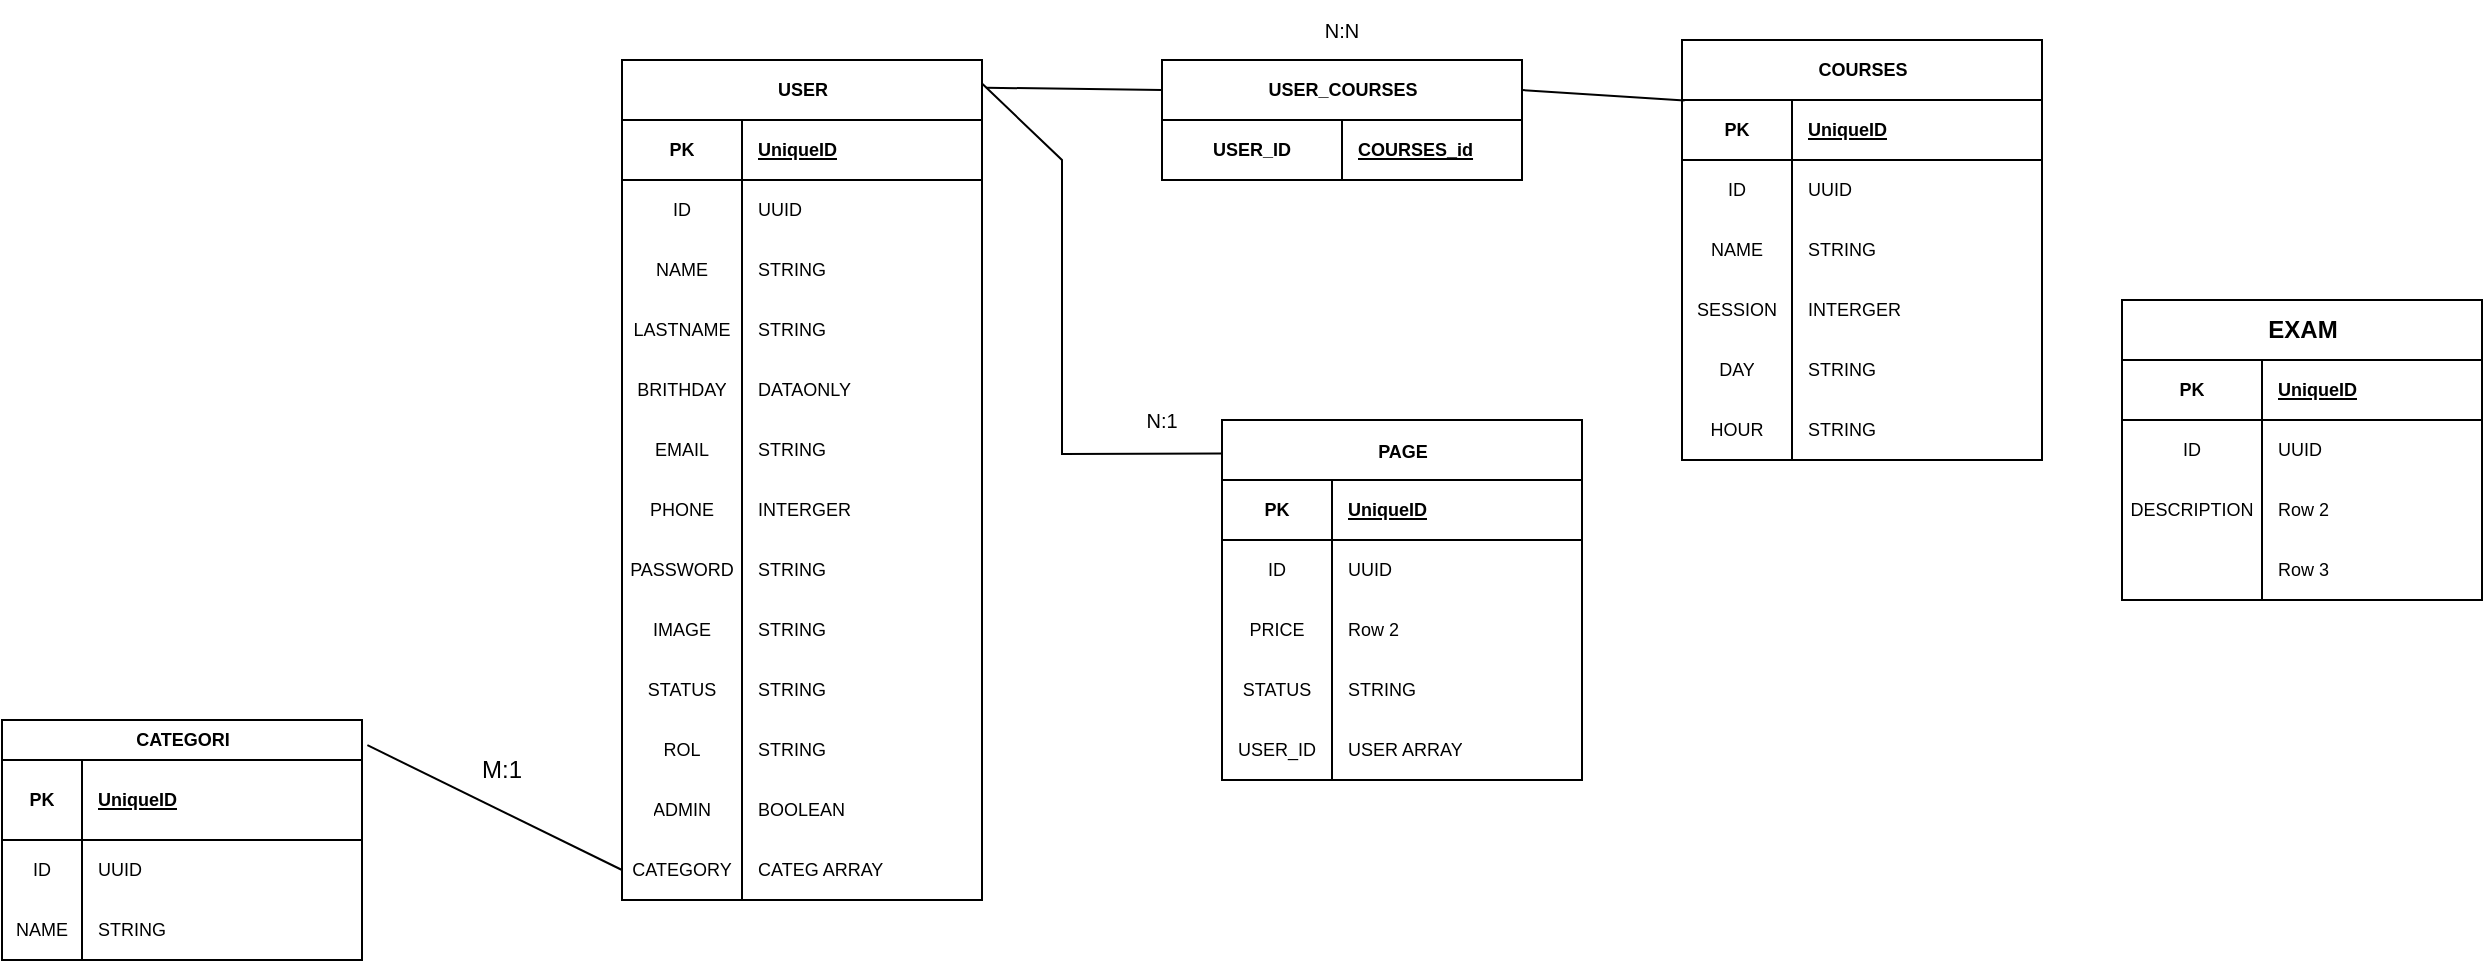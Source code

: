 <mxfile version="21.7.2" type="github">
  <diagram id="R2lEEEUBdFMjLlhIrx00" name="Page-1">
    <mxGraphModel dx="1035" dy="518" grid="1" gridSize="10" guides="1" tooltips="1" connect="1" arrows="1" fold="1" page="1" pageScale="1" pageWidth="850" pageHeight="1100" math="0" shadow="0" extFonts="Permanent Marker^https://fonts.googleapis.com/css?family=Permanent+Marker">
      <root>
        <mxCell id="0" />
        <mxCell id="1" parent="0" />
        <mxCell id="u_VCalXYm_4vvgC7jg7V-9" value="" style="endArrow=none;html=1;rounded=0;exitX=1;exitY=0.25;exitDx=0;exitDy=0;entryX=0.007;entryY=0.144;entryDx=0;entryDy=0;entryPerimeter=0;" parent="1" source="GwE6sNCXgYHPTHUywybQ-2" target="u_VCalXYm_4vvgC7jg7V-98" edge="1">
          <mxGeometry width="50" height="50" relative="1" as="geometry">
            <mxPoint x="1030" y="485" as="sourcePoint" />
            <mxPoint x="320" y="69.66" as="targetPoint" />
            <Array as="points" />
          </mxGeometry>
        </mxCell>
        <mxCell id="u_VCalXYm_4vvgC7jg7V-10" value="N:N" style="text;strokeColor=none;align=center;fillColor=none;html=1;verticalAlign=middle;whiteSpace=wrap;rounded=0;fontSize=10;" parent="1" vertex="1">
          <mxGeometry x="1000" y="180" width="60" height="30" as="geometry" />
        </mxCell>
        <mxCell id="u_VCalXYm_4vvgC7jg7V-70" value="USER" style="shape=table;startSize=30;container=1;collapsible=1;childLayout=tableLayout;fixedRows=1;rowLines=0;fontStyle=1;align=center;resizeLast=1;html=1;labelBorderColor=none;fontSize=9;" parent="1" vertex="1">
          <mxGeometry x="670" y="210" width="180" height="420" as="geometry">
            <mxRectangle x="20" y="50" width="70" height="30" as="alternateBounds" />
          </mxGeometry>
        </mxCell>
        <mxCell id="u_VCalXYm_4vvgC7jg7V-71" value="" style="shape=tableRow;horizontal=0;startSize=0;swimlaneHead=0;swimlaneBody=0;fillColor=none;collapsible=0;dropTarget=0;points=[[0,0.5],[1,0.5]];portConstraint=eastwest;top=0;left=0;right=0;bottom=1;" parent="u_VCalXYm_4vvgC7jg7V-70" vertex="1">
          <mxGeometry y="30" width="180" height="30" as="geometry" />
        </mxCell>
        <mxCell id="u_VCalXYm_4vvgC7jg7V-72" value="PK" style="shape=partialRectangle;connectable=0;fillColor=none;top=0;left=0;bottom=0;right=0;fontStyle=1;overflow=hidden;whiteSpace=wrap;html=1;fontSize=9;" parent="u_VCalXYm_4vvgC7jg7V-71" vertex="1">
          <mxGeometry width="60" height="30" as="geometry">
            <mxRectangle width="60" height="30" as="alternateBounds" />
          </mxGeometry>
        </mxCell>
        <mxCell id="u_VCalXYm_4vvgC7jg7V-73" value="UniqueID" style="shape=partialRectangle;connectable=0;fillColor=none;top=0;left=0;bottom=0;right=0;align=left;spacingLeft=6;fontStyle=5;overflow=hidden;whiteSpace=wrap;html=1;fontSize=9;" parent="u_VCalXYm_4vvgC7jg7V-71" vertex="1">
          <mxGeometry x="60" width="120" height="30" as="geometry">
            <mxRectangle width="120" height="30" as="alternateBounds" />
          </mxGeometry>
        </mxCell>
        <mxCell id="u_VCalXYm_4vvgC7jg7V-74" value="" style="shape=tableRow;horizontal=0;startSize=0;swimlaneHead=0;swimlaneBody=0;fillColor=none;collapsible=0;dropTarget=0;points=[[0,0.5],[1,0.5]];portConstraint=eastwest;top=0;left=0;right=0;bottom=0;" parent="u_VCalXYm_4vvgC7jg7V-70" vertex="1">
          <mxGeometry y="60" width="180" height="30" as="geometry" />
        </mxCell>
        <mxCell id="u_VCalXYm_4vvgC7jg7V-75" value="ID" style="shape=partialRectangle;connectable=0;fillColor=none;top=0;left=0;bottom=0;right=0;editable=1;overflow=hidden;whiteSpace=wrap;html=1;fontSize=9;" parent="u_VCalXYm_4vvgC7jg7V-74" vertex="1">
          <mxGeometry width="60" height="30" as="geometry">
            <mxRectangle width="60" height="30" as="alternateBounds" />
          </mxGeometry>
        </mxCell>
        <mxCell id="u_VCalXYm_4vvgC7jg7V-76" value="UUID" style="shape=partialRectangle;connectable=0;fillColor=none;top=0;left=0;bottom=0;right=0;align=left;spacingLeft=6;overflow=hidden;whiteSpace=wrap;html=1;fontSize=9;" parent="u_VCalXYm_4vvgC7jg7V-74" vertex="1">
          <mxGeometry x="60" width="120" height="30" as="geometry">
            <mxRectangle width="120" height="30" as="alternateBounds" />
          </mxGeometry>
        </mxCell>
        <mxCell id="u_VCalXYm_4vvgC7jg7V-89" style="shape=tableRow;horizontal=0;startSize=0;swimlaneHead=0;swimlaneBody=0;fillColor=none;collapsible=0;dropTarget=0;points=[[0,0.5],[1,0.5]];portConstraint=eastwest;top=0;left=0;right=0;bottom=0;" parent="u_VCalXYm_4vvgC7jg7V-70" vertex="1">
          <mxGeometry y="90" width="180" height="30" as="geometry" />
        </mxCell>
        <mxCell id="u_VCalXYm_4vvgC7jg7V-90" value="NAME" style="shape=partialRectangle;connectable=0;fillColor=none;top=0;left=0;bottom=0;right=0;editable=1;overflow=hidden;whiteSpace=wrap;html=1;fontSize=9;" parent="u_VCalXYm_4vvgC7jg7V-89" vertex="1">
          <mxGeometry width="60" height="30" as="geometry">
            <mxRectangle width="60" height="30" as="alternateBounds" />
          </mxGeometry>
        </mxCell>
        <mxCell id="u_VCalXYm_4vvgC7jg7V-91" value="STRING" style="shape=partialRectangle;connectable=0;fillColor=none;top=0;left=0;bottom=0;right=0;align=left;spacingLeft=6;overflow=hidden;whiteSpace=wrap;html=1;fontSize=9;" parent="u_VCalXYm_4vvgC7jg7V-89" vertex="1">
          <mxGeometry x="60" width="120" height="30" as="geometry">
            <mxRectangle width="120" height="30" as="alternateBounds" />
          </mxGeometry>
        </mxCell>
        <mxCell id="u_VCalXYm_4vvgC7jg7V-86" style="shape=tableRow;horizontal=0;startSize=0;swimlaneHead=0;swimlaneBody=0;fillColor=none;collapsible=0;dropTarget=0;points=[[0,0.5],[1,0.5]];portConstraint=eastwest;top=0;left=0;right=0;bottom=0;" parent="u_VCalXYm_4vvgC7jg7V-70" vertex="1">
          <mxGeometry y="120" width="180" height="30" as="geometry" />
        </mxCell>
        <mxCell id="u_VCalXYm_4vvgC7jg7V-87" value="LASTNAME" style="shape=partialRectangle;connectable=0;fillColor=none;top=0;left=0;bottom=0;right=0;editable=1;overflow=hidden;whiteSpace=wrap;html=1;fontSize=9;" parent="u_VCalXYm_4vvgC7jg7V-86" vertex="1">
          <mxGeometry width="60" height="30" as="geometry">
            <mxRectangle width="60" height="30" as="alternateBounds" />
          </mxGeometry>
        </mxCell>
        <mxCell id="u_VCalXYm_4vvgC7jg7V-88" value="STRING" style="shape=partialRectangle;connectable=0;fillColor=none;top=0;left=0;bottom=0;right=0;align=left;spacingLeft=6;overflow=hidden;whiteSpace=wrap;html=1;fontSize=9;" parent="u_VCalXYm_4vvgC7jg7V-86" vertex="1">
          <mxGeometry x="60" width="120" height="30" as="geometry">
            <mxRectangle width="120" height="30" as="alternateBounds" />
          </mxGeometry>
        </mxCell>
        <mxCell id="GwE6sNCXgYHPTHUywybQ-33" style="shape=tableRow;horizontal=0;startSize=0;swimlaneHead=0;swimlaneBody=0;fillColor=none;collapsible=0;dropTarget=0;points=[[0,0.5],[1,0.5]];portConstraint=eastwest;top=0;left=0;right=0;bottom=0;" vertex="1" parent="u_VCalXYm_4vvgC7jg7V-70">
          <mxGeometry y="150" width="180" height="30" as="geometry" />
        </mxCell>
        <mxCell id="GwE6sNCXgYHPTHUywybQ-34" value="BRITHDAY" style="shape=partialRectangle;connectable=0;fillColor=none;top=0;left=0;bottom=0;right=0;editable=1;overflow=hidden;whiteSpace=wrap;html=1;fontSize=9;" vertex="1" parent="GwE6sNCXgYHPTHUywybQ-33">
          <mxGeometry width="60" height="30" as="geometry">
            <mxRectangle width="60" height="30" as="alternateBounds" />
          </mxGeometry>
        </mxCell>
        <mxCell id="GwE6sNCXgYHPTHUywybQ-35" value="DATAONLY" style="shape=partialRectangle;connectable=0;fillColor=none;top=0;left=0;bottom=0;right=0;align=left;spacingLeft=6;overflow=hidden;whiteSpace=wrap;html=1;fontSize=9;" vertex="1" parent="GwE6sNCXgYHPTHUywybQ-33">
          <mxGeometry x="60" width="120" height="30" as="geometry">
            <mxRectangle width="120" height="30" as="alternateBounds" />
          </mxGeometry>
        </mxCell>
        <mxCell id="u_VCalXYm_4vvgC7jg7V-83" style="shape=tableRow;horizontal=0;startSize=0;swimlaneHead=0;swimlaneBody=0;fillColor=none;collapsible=0;dropTarget=0;points=[[0,0.5],[1,0.5]];portConstraint=eastwest;top=0;left=0;right=0;bottom=0;" parent="u_VCalXYm_4vvgC7jg7V-70" vertex="1">
          <mxGeometry y="180" width="180" height="30" as="geometry" />
        </mxCell>
        <mxCell id="u_VCalXYm_4vvgC7jg7V-84" value="EMAIL" style="shape=partialRectangle;connectable=0;fillColor=none;top=0;left=0;bottom=0;right=0;editable=1;overflow=hidden;whiteSpace=wrap;html=1;fontSize=9;" parent="u_VCalXYm_4vvgC7jg7V-83" vertex="1">
          <mxGeometry width="60" height="30" as="geometry">
            <mxRectangle width="60" height="30" as="alternateBounds" />
          </mxGeometry>
        </mxCell>
        <mxCell id="u_VCalXYm_4vvgC7jg7V-85" value="STRING" style="shape=partialRectangle;connectable=0;fillColor=none;top=0;left=0;bottom=0;right=0;align=left;spacingLeft=6;overflow=hidden;whiteSpace=wrap;html=1;fontSize=9;" parent="u_VCalXYm_4vvgC7jg7V-83" vertex="1">
          <mxGeometry x="60" width="120" height="30" as="geometry">
            <mxRectangle width="120" height="30" as="alternateBounds" />
          </mxGeometry>
        </mxCell>
        <mxCell id="u_VCalXYm_4vvgC7jg7V-77" value="" style="shape=tableRow;horizontal=0;startSize=0;swimlaneHead=0;swimlaneBody=0;fillColor=none;collapsible=0;dropTarget=0;points=[[0,0.5],[1,0.5]];portConstraint=eastwest;top=0;left=0;right=0;bottom=0;" parent="u_VCalXYm_4vvgC7jg7V-70" vertex="1">
          <mxGeometry y="210" width="180" height="30" as="geometry" />
        </mxCell>
        <mxCell id="u_VCalXYm_4vvgC7jg7V-78" value="PHONE" style="shape=partialRectangle;connectable=0;fillColor=none;top=0;left=0;bottom=0;right=0;editable=1;overflow=hidden;whiteSpace=wrap;html=1;fontSize=9;" parent="u_VCalXYm_4vvgC7jg7V-77" vertex="1">
          <mxGeometry width="60" height="30" as="geometry">
            <mxRectangle width="60" height="30" as="alternateBounds" />
          </mxGeometry>
        </mxCell>
        <mxCell id="u_VCalXYm_4vvgC7jg7V-79" value="INTERGER" style="shape=partialRectangle;connectable=0;fillColor=none;top=0;left=0;bottom=0;right=0;align=left;spacingLeft=6;overflow=hidden;whiteSpace=wrap;html=1;fontSize=9;" parent="u_VCalXYm_4vvgC7jg7V-77" vertex="1">
          <mxGeometry x="60" width="120" height="30" as="geometry">
            <mxRectangle width="120" height="30" as="alternateBounds" />
          </mxGeometry>
        </mxCell>
        <mxCell id="u_VCalXYm_4vvgC7jg7V-80" value="" style="shape=tableRow;horizontal=0;startSize=0;swimlaneHead=0;swimlaneBody=0;fillColor=none;collapsible=0;dropTarget=0;points=[[0,0.5],[1,0.5]];portConstraint=eastwest;top=0;left=0;right=0;bottom=0;" parent="u_VCalXYm_4vvgC7jg7V-70" vertex="1">
          <mxGeometry y="240" width="180" height="30" as="geometry" />
        </mxCell>
        <mxCell id="u_VCalXYm_4vvgC7jg7V-81" value="PASSWORD" style="shape=partialRectangle;connectable=0;fillColor=none;top=0;left=0;bottom=0;right=0;editable=1;overflow=hidden;whiteSpace=wrap;html=1;fontSize=9;" parent="u_VCalXYm_4vvgC7jg7V-80" vertex="1">
          <mxGeometry width="60" height="30" as="geometry">
            <mxRectangle width="60" height="30" as="alternateBounds" />
          </mxGeometry>
        </mxCell>
        <mxCell id="u_VCalXYm_4vvgC7jg7V-82" value="STRING" style="shape=partialRectangle;connectable=0;fillColor=none;top=0;left=0;bottom=0;right=0;align=left;spacingLeft=6;overflow=hidden;whiteSpace=wrap;html=1;fontSize=9;" parent="u_VCalXYm_4vvgC7jg7V-80" vertex="1">
          <mxGeometry x="60" width="120" height="30" as="geometry">
            <mxRectangle width="120" height="30" as="alternateBounds" />
          </mxGeometry>
        </mxCell>
        <mxCell id="u_VCalXYm_4vvgC7jg7V-92" style="shape=tableRow;horizontal=0;startSize=0;swimlaneHead=0;swimlaneBody=0;fillColor=none;collapsible=0;dropTarget=0;points=[[0,0.5],[1,0.5]];portConstraint=eastwest;top=0;left=0;right=0;bottom=0;" parent="u_VCalXYm_4vvgC7jg7V-70" vertex="1">
          <mxGeometry y="270" width="180" height="30" as="geometry" />
        </mxCell>
        <mxCell id="u_VCalXYm_4vvgC7jg7V-93" value="IMAGE" style="shape=partialRectangle;connectable=0;fillColor=none;top=0;left=0;bottom=0;right=0;editable=1;overflow=hidden;whiteSpace=wrap;html=1;fontSize=9;" parent="u_VCalXYm_4vvgC7jg7V-92" vertex="1">
          <mxGeometry width="60" height="30" as="geometry">
            <mxRectangle width="60" height="30" as="alternateBounds" />
          </mxGeometry>
        </mxCell>
        <mxCell id="u_VCalXYm_4vvgC7jg7V-94" value="STRING" style="shape=partialRectangle;connectable=0;fillColor=none;top=0;left=0;bottom=0;right=0;align=left;spacingLeft=6;overflow=hidden;whiteSpace=wrap;html=1;fontSize=9;" parent="u_VCalXYm_4vvgC7jg7V-92" vertex="1">
          <mxGeometry x="60" width="120" height="30" as="geometry">
            <mxRectangle width="120" height="30" as="alternateBounds" />
          </mxGeometry>
        </mxCell>
        <mxCell id="GwE6sNCXgYHPTHUywybQ-45" style="shape=tableRow;horizontal=0;startSize=0;swimlaneHead=0;swimlaneBody=0;fillColor=none;collapsible=0;dropTarget=0;points=[[0,0.5],[1,0.5]];portConstraint=eastwest;top=0;left=0;right=0;bottom=0;" vertex="1" parent="u_VCalXYm_4vvgC7jg7V-70">
          <mxGeometry y="300" width="180" height="30" as="geometry" />
        </mxCell>
        <mxCell id="GwE6sNCXgYHPTHUywybQ-46" value="STATUS" style="shape=partialRectangle;connectable=0;fillColor=none;top=0;left=0;bottom=0;right=0;editable=1;overflow=hidden;whiteSpace=wrap;html=1;fontSize=9;" vertex="1" parent="GwE6sNCXgYHPTHUywybQ-45">
          <mxGeometry width="60" height="30" as="geometry">
            <mxRectangle width="60" height="30" as="alternateBounds" />
          </mxGeometry>
        </mxCell>
        <mxCell id="GwE6sNCXgYHPTHUywybQ-47" value="STRING" style="shape=partialRectangle;connectable=0;fillColor=none;top=0;left=0;bottom=0;right=0;align=left;spacingLeft=6;overflow=hidden;whiteSpace=wrap;html=1;fontSize=9;" vertex="1" parent="GwE6sNCXgYHPTHUywybQ-45">
          <mxGeometry x="60" width="120" height="30" as="geometry">
            <mxRectangle width="120" height="30" as="alternateBounds" />
          </mxGeometry>
        </mxCell>
        <mxCell id="GwE6sNCXgYHPTHUywybQ-61" style="shape=tableRow;horizontal=0;startSize=0;swimlaneHead=0;swimlaneBody=0;fillColor=none;collapsible=0;dropTarget=0;points=[[0,0.5],[1,0.5]];portConstraint=eastwest;top=0;left=0;right=0;bottom=0;" vertex="1" parent="u_VCalXYm_4vvgC7jg7V-70">
          <mxGeometry y="330" width="180" height="30" as="geometry" />
        </mxCell>
        <mxCell id="GwE6sNCXgYHPTHUywybQ-62" value="ROL" style="shape=partialRectangle;connectable=0;fillColor=none;top=0;left=0;bottom=0;right=0;editable=1;overflow=hidden;whiteSpace=wrap;html=1;fontSize=9;" vertex="1" parent="GwE6sNCXgYHPTHUywybQ-61">
          <mxGeometry width="60" height="30" as="geometry">
            <mxRectangle width="60" height="30" as="alternateBounds" />
          </mxGeometry>
        </mxCell>
        <mxCell id="GwE6sNCXgYHPTHUywybQ-63" value="STRING" style="shape=partialRectangle;connectable=0;fillColor=none;top=0;left=0;bottom=0;right=0;align=left;spacingLeft=6;overflow=hidden;whiteSpace=wrap;html=1;fontSize=9;" vertex="1" parent="GwE6sNCXgYHPTHUywybQ-61">
          <mxGeometry x="60" width="120" height="30" as="geometry">
            <mxRectangle width="120" height="30" as="alternateBounds" />
          </mxGeometry>
        </mxCell>
        <mxCell id="u_VCalXYm_4vvgC7jg7V-95" style="shape=tableRow;horizontal=0;startSize=0;swimlaneHead=0;swimlaneBody=0;fillColor=none;collapsible=0;dropTarget=0;points=[[0,0.5],[1,0.5]];portConstraint=eastwest;top=0;left=0;right=0;bottom=0;" parent="u_VCalXYm_4vvgC7jg7V-70" vertex="1">
          <mxGeometry y="360" width="180" height="30" as="geometry" />
        </mxCell>
        <mxCell id="u_VCalXYm_4vvgC7jg7V-96" value="ADMIN" style="shape=partialRectangle;connectable=0;fillColor=none;top=0;left=0;bottom=0;right=0;editable=1;overflow=hidden;whiteSpace=wrap;html=1;fontSize=9;" parent="u_VCalXYm_4vvgC7jg7V-95" vertex="1">
          <mxGeometry width="60" height="30" as="geometry">
            <mxRectangle width="60" height="30" as="alternateBounds" />
          </mxGeometry>
        </mxCell>
        <mxCell id="u_VCalXYm_4vvgC7jg7V-97" value="BOOLEAN" style="shape=partialRectangle;connectable=0;fillColor=none;top=0;left=0;bottom=0;right=0;align=left;spacingLeft=6;overflow=hidden;whiteSpace=wrap;html=1;fontSize=9;" parent="u_VCalXYm_4vvgC7jg7V-95" vertex="1">
          <mxGeometry x="60" width="120" height="30" as="geometry">
            <mxRectangle width="120" height="30" as="alternateBounds" />
          </mxGeometry>
        </mxCell>
        <mxCell id="u_VCalXYm_4vvgC7jg7V-133" style="shape=tableRow;horizontal=0;startSize=0;swimlaneHead=0;swimlaneBody=0;fillColor=none;collapsible=0;dropTarget=0;points=[[0,0.5],[1,0.5]];portConstraint=eastwest;top=0;left=0;right=0;bottom=0;" parent="u_VCalXYm_4vvgC7jg7V-70" vertex="1">
          <mxGeometry y="390" width="180" height="30" as="geometry" />
        </mxCell>
        <mxCell id="u_VCalXYm_4vvgC7jg7V-134" value="CATEGORY" style="shape=partialRectangle;connectable=0;fillColor=none;top=0;left=0;bottom=0;right=0;editable=1;overflow=hidden;whiteSpace=wrap;html=1;fontSize=9;" parent="u_VCalXYm_4vvgC7jg7V-133" vertex="1">
          <mxGeometry width="60" height="30" as="geometry">
            <mxRectangle width="60" height="30" as="alternateBounds" />
          </mxGeometry>
        </mxCell>
        <mxCell id="u_VCalXYm_4vvgC7jg7V-135" value="CATEG ARRAY" style="shape=partialRectangle;connectable=0;fillColor=none;top=0;left=0;bottom=0;right=0;align=left;spacingLeft=6;overflow=hidden;whiteSpace=wrap;html=1;fontSize=9;" parent="u_VCalXYm_4vvgC7jg7V-133" vertex="1">
          <mxGeometry x="60" width="120" height="30" as="geometry">
            <mxRectangle width="120" height="30" as="alternateBounds" />
          </mxGeometry>
        </mxCell>
        <mxCell id="u_VCalXYm_4vvgC7jg7V-98" value="COURSES" style="shape=table;startSize=30;container=1;collapsible=1;childLayout=tableLayout;fixedRows=1;rowLines=0;fontStyle=1;align=center;resizeLast=1;html=1;fontSize=9;" parent="1" vertex="1">
          <mxGeometry x="1200" y="200" width="180" height="210" as="geometry">
            <mxRectangle x="1205" y="500" width="70" height="30" as="alternateBounds" />
          </mxGeometry>
        </mxCell>
        <mxCell id="u_VCalXYm_4vvgC7jg7V-99" value="" style="shape=tableRow;horizontal=0;startSize=0;swimlaneHead=0;swimlaneBody=0;fillColor=none;collapsible=0;dropTarget=0;points=[[0,0.5],[1,0.5]];portConstraint=eastwest;top=0;left=0;right=0;bottom=1;" parent="u_VCalXYm_4vvgC7jg7V-98" vertex="1">
          <mxGeometry y="30" width="180" height="30" as="geometry" />
        </mxCell>
        <mxCell id="u_VCalXYm_4vvgC7jg7V-100" value="PK" style="shape=partialRectangle;connectable=0;fillColor=none;top=0;left=0;bottom=0;right=0;fontStyle=1;overflow=hidden;whiteSpace=wrap;html=1;fontSize=9;" parent="u_VCalXYm_4vvgC7jg7V-99" vertex="1">
          <mxGeometry width="55" height="30" as="geometry">
            <mxRectangle width="55" height="30" as="alternateBounds" />
          </mxGeometry>
        </mxCell>
        <mxCell id="u_VCalXYm_4vvgC7jg7V-101" value="UniqueID" style="shape=partialRectangle;connectable=0;fillColor=none;top=0;left=0;bottom=0;right=0;align=left;spacingLeft=6;fontStyle=5;overflow=hidden;whiteSpace=wrap;html=1;fontSize=9;" parent="u_VCalXYm_4vvgC7jg7V-99" vertex="1">
          <mxGeometry x="55" width="125" height="30" as="geometry">
            <mxRectangle width="125" height="30" as="alternateBounds" />
          </mxGeometry>
        </mxCell>
        <mxCell id="u_VCalXYm_4vvgC7jg7V-102" value="" style="shape=tableRow;horizontal=0;startSize=0;swimlaneHead=0;swimlaneBody=0;fillColor=none;collapsible=0;dropTarget=0;points=[[0,0.5],[1,0.5]];portConstraint=eastwest;top=0;left=0;right=0;bottom=0;" parent="u_VCalXYm_4vvgC7jg7V-98" vertex="1">
          <mxGeometry y="60" width="180" height="30" as="geometry" />
        </mxCell>
        <mxCell id="u_VCalXYm_4vvgC7jg7V-103" value="ID" style="shape=partialRectangle;connectable=0;fillColor=none;top=0;left=0;bottom=0;right=0;editable=1;overflow=hidden;whiteSpace=wrap;html=1;fontSize=9;" parent="u_VCalXYm_4vvgC7jg7V-102" vertex="1">
          <mxGeometry width="55" height="30" as="geometry">
            <mxRectangle width="55" height="30" as="alternateBounds" />
          </mxGeometry>
        </mxCell>
        <mxCell id="u_VCalXYm_4vvgC7jg7V-104" value="UUID" style="shape=partialRectangle;connectable=0;fillColor=none;top=0;left=0;bottom=0;right=0;align=left;spacingLeft=6;overflow=hidden;whiteSpace=wrap;html=1;fontSize=9;" parent="u_VCalXYm_4vvgC7jg7V-102" vertex="1">
          <mxGeometry x="55" width="125" height="30" as="geometry">
            <mxRectangle width="125" height="30" as="alternateBounds" />
          </mxGeometry>
        </mxCell>
        <mxCell id="u_VCalXYm_4vvgC7jg7V-105" value="" style="shape=tableRow;horizontal=0;startSize=0;swimlaneHead=0;swimlaneBody=0;fillColor=none;collapsible=0;dropTarget=0;points=[[0,0.5],[1,0.5]];portConstraint=eastwest;top=0;left=0;right=0;bottom=0;" parent="u_VCalXYm_4vvgC7jg7V-98" vertex="1">
          <mxGeometry y="90" width="180" height="30" as="geometry" />
        </mxCell>
        <mxCell id="u_VCalXYm_4vvgC7jg7V-106" value="NAME" style="shape=partialRectangle;connectable=0;fillColor=none;top=0;left=0;bottom=0;right=0;editable=1;overflow=hidden;whiteSpace=wrap;html=1;fontSize=9;" parent="u_VCalXYm_4vvgC7jg7V-105" vertex="1">
          <mxGeometry width="55" height="30" as="geometry">
            <mxRectangle width="55" height="30" as="alternateBounds" />
          </mxGeometry>
        </mxCell>
        <mxCell id="u_VCalXYm_4vvgC7jg7V-107" value="STRING" style="shape=partialRectangle;connectable=0;fillColor=none;top=0;left=0;bottom=0;right=0;align=left;spacingLeft=6;overflow=hidden;whiteSpace=wrap;html=1;fontSize=9;" parent="u_VCalXYm_4vvgC7jg7V-105" vertex="1">
          <mxGeometry x="55" width="125" height="30" as="geometry">
            <mxRectangle width="125" height="30" as="alternateBounds" />
          </mxGeometry>
        </mxCell>
        <mxCell id="GwE6sNCXgYHPTHUywybQ-36" style="shape=tableRow;horizontal=0;startSize=0;swimlaneHead=0;swimlaneBody=0;fillColor=none;collapsible=0;dropTarget=0;points=[[0,0.5],[1,0.5]];portConstraint=eastwest;top=0;left=0;right=0;bottom=0;" vertex="1" parent="u_VCalXYm_4vvgC7jg7V-98">
          <mxGeometry y="120" width="180" height="30" as="geometry" />
        </mxCell>
        <mxCell id="GwE6sNCXgYHPTHUywybQ-37" value="SESSION" style="shape=partialRectangle;connectable=0;fillColor=none;top=0;left=0;bottom=0;right=0;editable=1;overflow=hidden;whiteSpace=wrap;html=1;fontSize=9;" vertex="1" parent="GwE6sNCXgYHPTHUywybQ-36">
          <mxGeometry width="55" height="30" as="geometry">
            <mxRectangle width="55" height="30" as="alternateBounds" />
          </mxGeometry>
        </mxCell>
        <mxCell id="GwE6sNCXgYHPTHUywybQ-38" value="INTERGER" style="shape=partialRectangle;connectable=0;fillColor=none;top=0;left=0;bottom=0;right=0;align=left;spacingLeft=6;overflow=hidden;whiteSpace=wrap;html=1;fontSize=9;" vertex="1" parent="GwE6sNCXgYHPTHUywybQ-36">
          <mxGeometry x="55" width="125" height="30" as="geometry">
            <mxRectangle width="125" height="30" as="alternateBounds" />
          </mxGeometry>
        </mxCell>
        <mxCell id="GwE6sNCXgYHPTHUywybQ-39" style="shape=tableRow;horizontal=0;startSize=0;swimlaneHead=0;swimlaneBody=0;fillColor=none;collapsible=0;dropTarget=0;points=[[0,0.5],[1,0.5]];portConstraint=eastwest;top=0;left=0;right=0;bottom=0;" vertex="1" parent="u_VCalXYm_4vvgC7jg7V-98">
          <mxGeometry y="150" width="180" height="30" as="geometry" />
        </mxCell>
        <mxCell id="GwE6sNCXgYHPTHUywybQ-40" value="DAY" style="shape=partialRectangle;connectable=0;fillColor=none;top=0;left=0;bottom=0;right=0;editable=1;overflow=hidden;whiteSpace=wrap;html=1;fontSize=9;" vertex="1" parent="GwE6sNCXgYHPTHUywybQ-39">
          <mxGeometry width="55" height="30" as="geometry">
            <mxRectangle width="55" height="30" as="alternateBounds" />
          </mxGeometry>
        </mxCell>
        <mxCell id="GwE6sNCXgYHPTHUywybQ-41" value="STRING" style="shape=partialRectangle;connectable=0;fillColor=none;top=0;left=0;bottom=0;right=0;align=left;spacingLeft=6;overflow=hidden;whiteSpace=wrap;html=1;fontSize=9;" vertex="1" parent="GwE6sNCXgYHPTHUywybQ-39">
          <mxGeometry x="55" width="125" height="30" as="geometry">
            <mxRectangle width="125" height="30" as="alternateBounds" />
          </mxGeometry>
        </mxCell>
        <mxCell id="GwE6sNCXgYHPTHUywybQ-42" style="shape=tableRow;horizontal=0;startSize=0;swimlaneHead=0;swimlaneBody=0;fillColor=none;collapsible=0;dropTarget=0;points=[[0,0.5],[1,0.5]];portConstraint=eastwest;top=0;left=0;right=0;bottom=0;" vertex="1" parent="u_VCalXYm_4vvgC7jg7V-98">
          <mxGeometry y="180" width="180" height="30" as="geometry" />
        </mxCell>
        <mxCell id="GwE6sNCXgYHPTHUywybQ-43" value="HOUR" style="shape=partialRectangle;connectable=0;fillColor=none;top=0;left=0;bottom=0;right=0;editable=1;overflow=hidden;whiteSpace=wrap;html=1;fontSize=9;" vertex="1" parent="GwE6sNCXgYHPTHUywybQ-42">
          <mxGeometry width="55" height="30" as="geometry">
            <mxRectangle width="55" height="30" as="alternateBounds" />
          </mxGeometry>
        </mxCell>
        <mxCell id="GwE6sNCXgYHPTHUywybQ-44" value="STRING" style="shape=partialRectangle;connectable=0;fillColor=none;top=0;left=0;bottom=0;right=0;align=left;spacingLeft=6;overflow=hidden;whiteSpace=wrap;html=1;fontSize=9;" vertex="1" parent="GwE6sNCXgYHPTHUywybQ-42">
          <mxGeometry x="55" width="125" height="30" as="geometry">
            <mxRectangle width="125" height="30" as="alternateBounds" />
          </mxGeometry>
        </mxCell>
        <mxCell id="u_VCalXYm_4vvgC7jg7V-116" value="CATEGORI" style="shape=table;startSize=20;container=1;collapsible=1;childLayout=tableLayout;fixedRows=1;rowLines=0;fontStyle=1;align=center;resizeLast=1;html=1;fontSize=9;" parent="1" vertex="1">
          <mxGeometry x="360" y="540" width="180" height="120" as="geometry" />
        </mxCell>
        <mxCell id="u_VCalXYm_4vvgC7jg7V-117" value="" style="shape=tableRow;horizontal=0;startSize=0;swimlaneHead=0;swimlaneBody=0;fillColor=none;collapsible=0;dropTarget=0;points=[[0,0.5],[1,0.5]];portConstraint=eastwest;top=0;left=0;right=0;bottom=1;" parent="u_VCalXYm_4vvgC7jg7V-116" vertex="1">
          <mxGeometry y="20" width="180" height="40" as="geometry" />
        </mxCell>
        <mxCell id="u_VCalXYm_4vvgC7jg7V-118" value="PK" style="shape=partialRectangle;connectable=0;fillColor=none;top=0;left=0;bottom=0;right=0;fontStyle=1;overflow=hidden;whiteSpace=wrap;html=1;fontSize=9;" parent="u_VCalXYm_4vvgC7jg7V-117" vertex="1">
          <mxGeometry width="40" height="40" as="geometry">
            <mxRectangle width="40" height="40" as="alternateBounds" />
          </mxGeometry>
        </mxCell>
        <mxCell id="u_VCalXYm_4vvgC7jg7V-119" value="UniqueID" style="shape=partialRectangle;connectable=0;fillColor=none;top=0;left=0;bottom=0;right=0;align=left;spacingLeft=6;fontStyle=5;overflow=hidden;whiteSpace=wrap;html=1;fontSize=9;" parent="u_VCalXYm_4vvgC7jg7V-117" vertex="1">
          <mxGeometry x="40" width="140" height="40" as="geometry">
            <mxRectangle width="140" height="40" as="alternateBounds" />
          </mxGeometry>
        </mxCell>
        <mxCell id="u_VCalXYm_4vvgC7jg7V-120" value="" style="shape=tableRow;horizontal=0;startSize=0;swimlaneHead=0;swimlaneBody=0;fillColor=none;collapsible=0;dropTarget=0;points=[[0,0.5],[1,0.5]];portConstraint=eastwest;top=0;left=0;right=0;bottom=0;" parent="u_VCalXYm_4vvgC7jg7V-116" vertex="1">
          <mxGeometry y="60" width="180" height="30" as="geometry" />
        </mxCell>
        <mxCell id="u_VCalXYm_4vvgC7jg7V-121" value="ID" style="shape=partialRectangle;connectable=0;fillColor=none;top=0;left=0;bottom=0;right=0;editable=1;overflow=hidden;whiteSpace=wrap;html=1;fontSize=9;" parent="u_VCalXYm_4vvgC7jg7V-120" vertex="1">
          <mxGeometry width="40" height="30" as="geometry">
            <mxRectangle width="40" height="30" as="alternateBounds" />
          </mxGeometry>
        </mxCell>
        <mxCell id="u_VCalXYm_4vvgC7jg7V-122" value="UUID" style="shape=partialRectangle;connectable=0;fillColor=none;top=0;left=0;bottom=0;right=0;align=left;spacingLeft=6;overflow=hidden;whiteSpace=wrap;html=1;fontSize=9;" parent="u_VCalXYm_4vvgC7jg7V-120" vertex="1">
          <mxGeometry x="40" width="140" height="30" as="geometry">
            <mxRectangle width="140" height="30" as="alternateBounds" />
          </mxGeometry>
        </mxCell>
        <mxCell id="u_VCalXYm_4vvgC7jg7V-123" value="" style="shape=tableRow;horizontal=0;startSize=0;swimlaneHead=0;swimlaneBody=0;fillColor=none;collapsible=0;dropTarget=0;points=[[0,0.5],[1,0.5]];portConstraint=eastwest;top=0;left=0;right=0;bottom=0;" parent="u_VCalXYm_4vvgC7jg7V-116" vertex="1">
          <mxGeometry y="90" width="180" height="30" as="geometry" />
        </mxCell>
        <mxCell id="u_VCalXYm_4vvgC7jg7V-124" value="NAME" style="shape=partialRectangle;connectable=0;fillColor=none;top=0;left=0;bottom=0;right=0;editable=1;overflow=hidden;whiteSpace=wrap;html=1;fontSize=9;" parent="u_VCalXYm_4vvgC7jg7V-123" vertex="1">
          <mxGeometry width="40" height="30" as="geometry">
            <mxRectangle width="40" height="30" as="alternateBounds" />
          </mxGeometry>
        </mxCell>
        <mxCell id="u_VCalXYm_4vvgC7jg7V-125" value="STRING" style="shape=partialRectangle;connectable=0;fillColor=none;top=0;left=0;bottom=0;right=0;align=left;spacingLeft=6;overflow=hidden;whiteSpace=wrap;html=1;fontSize=9;" parent="u_VCalXYm_4vvgC7jg7V-123" vertex="1">
          <mxGeometry x="40" width="140" height="30" as="geometry">
            <mxRectangle width="140" height="30" as="alternateBounds" />
          </mxGeometry>
        </mxCell>
        <mxCell id="u_VCalXYm_4vvgC7jg7V-129" value="" style="endArrow=none;html=1;rounded=0;entryX=0;entryY=0.25;entryDx=0;entryDy=0;exitX=1.011;exitY=0.033;exitDx=0;exitDy=0;exitPerimeter=0;" parent="1" source="u_VCalXYm_4vvgC7jg7V-70" target="GwE6sNCXgYHPTHUywybQ-2" edge="1">
          <mxGeometry width="50" height="50" relative="1" as="geometry">
            <mxPoint x="100" y="130" as="sourcePoint" />
            <mxPoint x="950" y="485" as="targetPoint" />
          </mxGeometry>
        </mxCell>
        <mxCell id="u_VCalXYm_4vvgC7jg7V-140" value="" style="endArrow=none;html=1;rounded=0;entryX=0;entryY=0.5;entryDx=0;entryDy=0;exitX=1.015;exitY=0.105;exitDx=0;exitDy=0;exitPerimeter=0;" parent="1" source="u_VCalXYm_4vvgC7jg7V-116" target="u_VCalXYm_4vvgC7jg7V-133" edge="1">
          <mxGeometry width="50" height="50" relative="1" as="geometry">
            <mxPoint x="540" y="490" as="sourcePoint" />
            <mxPoint x="676" y="473" as="targetPoint" />
            <Array as="points" />
          </mxGeometry>
        </mxCell>
        <mxCell id="u_VCalXYm_4vvgC7jg7V-214" value="M:1" style="text;strokeColor=none;align=center;fillColor=none;html=1;verticalAlign=middle;whiteSpace=wrap;rounded=0;" parent="1" vertex="1">
          <mxGeometry x="580" y="550" width="60" height="30" as="geometry" />
        </mxCell>
        <mxCell id="GwE6sNCXgYHPTHUywybQ-2" value="USER_COURSES" style="shape=table;startSize=30;container=1;collapsible=1;childLayout=tableLayout;fixedRows=1;rowLines=0;fontStyle=1;align=center;resizeLast=1;html=1;fontSize=9;" vertex="1" parent="1">
          <mxGeometry x="940" y="210" width="180" height="60" as="geometry" />
        </mxCell>
        <mxCell id="GwE6sNCXgYHPTHUywybQ-3" value="" style="shape=tableRow;horizontal=0;startSize=0;swimlaneHead=0;swimlaneBody=0;fillColor=none;collapsible=0;dropTarget=0;points=[[0,0.5],[1,0.5]];portConstraint=eastwest;top=0;left=0;right=0;bottom=1;" vertex="1" parent="GwE6sNCXgYHPTHUywybQ-2">
          <mxGeometry y="30" width="180" height="30" as="geometry" />
        </mxCell>
        <mxCell id="GwE6sNCXgYHPTHUywybQ-4" value="USER_ID" style="shape=partialRectangle;connectable=0;fillColor=none;top=0;left=0;bottom=0;right=0;fontStyle=1;overflow=hidden;whiteSpace=wrap;html=1;fontSize=9;" vertex="1" parent="GwE6sNCXgYHPTHUywybQ-3">
          <mxGeometry width="90" height="30" as="geometry">
            <mxRectangle width="90" height="30" as="alternateBounds" />
          </mxGeometry>
        </mxCell>
        <mxCell id="GwE6sNCXgYHPTHUywybQ-5" value="COURSES_id" style="shape=partialRectangle;connectable=0;fillColor=none;top=0;left=0;bottom=0;right=0;align=left;spacingLeft=6;fontStyle=5;overflow=hidden;whiteSpace=wrap;html=1;fontSize=9;" vertex="1" parent="GwE6sNCXgYHPTHUywybQ-3">
          <mxGeometry x="90" width="90" height="30" as="geometry">
            <mxRectangle width="90" height="30" as="alternateBounds" />
          </mxGeometry>
        </mxCell>
        <mxCell id="GwE6sNCXgYHPTHUywybQ-15" value="&lt;font style=&quot;font-size: 9px;&quot;&gt;PAGE&lt;/font&gt;" style="shape=table;startSize=30;container=1;collapsible=1;childLayout=tableLayout;fixedRows=1;rowLines=0;fontStyle=1;align=center;resizeLast=1;html=1;" vertex="1" parent="1">
          <mxGeometry x="970" y="390" width="180" height="180" as="geometry" />
        </mxCell>
        <mxCell id="GwE6sNCXgYHPTHUywybQ-16" value="" style="shape=tableRow;horizontal=0;startSize=0;swimlaneHead=0;swimlaneBody=0;fillColor=none;collapsible=0;dropTarget=0;points=[[0,0.5],[1,0.5]];portConstraint=eastwest;top=0;left=0;right=0;bottom=1;" vertex="1" parent="GwE6sNCXgYHPTHUywybQ-15">
          <mxGeometry y="30" width="180" height="30" as="geometry" />
        </mxCell>
        <mxCell id="GwE6sNCXgYHPTHUywybQ-17" value="PK" style="shape=partialRectangle;connectable=0;fillColor=none;top=0;left=0;bottom=0;right=0;fontStyle=1;overflow=hidden;whiteSpace=wrap;html=1;fontSize=9;" vertex="1" parent="GwE6sNCXgYHPTHUywybQ-16">
          <mxGeometry width="55" height="30" as="geometry">
            <mxRectangle width="55" height="30" as="alternateBounds" />
          </mxGeometry>
        </mxCell>
        <mxCell id="GwE6sNCXgYHPTHUywybQ-18" value="UniqueID" style="shape=partialRectangle;connectable=0;fillColor=none;top=0;left=0;bottom=0;right=0;align=left;spacingLeft=6;fontStyle=5;overflow=hidden;whiteSpace=wrap;html=1;fontSize=9;" vertex="1" parent="GwE6sNCXgYHPTHUywybQ-16">
          <mxGeometry x="55" width="125" height="30" as="geometry">
            <mxRectangle width="125" height="30" as="alternateBounds" />
          </mxGeometry>
        </mxCell>
        <mxCell id="GwE6sNCXgYHPTHUywybQ-19" value="" style="shape=tableRow;horizontal=0;startSize=0;swimlaneHead=0;swimlaneBody=0;fillColor=none;collapsible=0;dropTarget=0;points=[[0,0.5],[1,0.5]];portConstraint=eastwest;top=0;left=0;right=0;bottom=0;" vertex="1" parent="GwE6sNCXgYHPTHUywybQ-15">
          <mxGeometry y="60" width="180" height="30" as="geometry" />
        </mxCell>
        <mxCell id="GwE6sNCXgYHPTHUywybQ-20" value="ID" style="shape=partialRectangle;connectable=0;fillColor=none;top=0;left=0;bottom=0;right=0;editable=1;overflow=hidden;whiteSpace=wrap;html=1;fontSize=9;" vertex="1" parent="GwE6sNCXgYHPTHUywybQ-19">
          <mxGeometry width="55" height="30" as="geometry">
            <mxRectangle width="55" height="30" as="alternateBounds" />
          </mxGeometry>
        </mxCell>
        <mxCell id="GwE6sNCXgYHPTHUywybQ-21" value="UUID" style="shape=partialRectangle;connectable=0;fillColor=none;top=0;left=0;bottom=0;right=0;align=left;spacingLeft=6;overflow=hidden;whiteSpace=wrap;html=1;fontSize=9;" vertex="1" parent="GwE6sNCXgYHPTHUywybQ-19">
          <mxGeometry x="55" width="125" height="30" as="geometry">
            <mxRectangle width="125" height="30" as="alternateBounds" />
          </mxGeometry>
        </mxCell>
        <mxCell id="GwE6sNCXgYHPTHUywybQ-22" value="" style="shape=tableRow;horizontal=0;startSize=0;swimlaneHead=0;swimlaneBody=0;fillColor=none;collapsible=0;dropTarget=0;points=[[0,0.5],[1,0.5]];portConstraint=eastwest;top=0;left=0;right=0;bottom=0;" vertex="1" parent="GwE6sNCXgYHPTHUywybQ-15">
          <mxGeometry y="90" width="180" height="30" as="geometry" />
        </mxCell>
        <mxCell id="GwE6sNCXgYHPTHUywybQ-23" value="PRICE" style="shape=partialRectangle;connectable=0;fillColor=none;top=0;left=0;bottom=0;right=0;editable=1;overflow=hidden;whiteSpace=wrap;html=1;fontSize=9;" vertex="1" parent="GwE6sNCXgYHPTHUywybQ-22">
          <mxGeometry width="55" height="30" as="geometry">
            <mxRectangle width="55" height="30" as="alternateBounds" />
          </mxGeometry>
        </mxCell>
        <mxCell id="GwE6sNCXgYHPTHUywybQ-24" value="Row 2" style="shape=partialRectangle;connectable=0;fillColor=none;top=0;left=0;bottom=0;right=0;align=left;spacingLeft=6;overflow=hidden;whiteSpace=wrap;html=1;fontSize=9;" vertex="1" parent="GwE6sNCXgYHPTHUywybQ-22">
          <mxGeometry x="55" width="125" height="30" as="geometry">
            <mxRectangle width="125" height="30" as="alternateBounds" />
          </mxGeometry>
        </mxCell>
        <mxCell id="GwE6sNCXgYHPTHUywybQ-25" value="" style="shape=tableRow;horizontal=0;startSize=0;swimlaneHead=0;swimlaneBody=0;fillColor=none;collapsible=0;dropTarget=0;points=[[0,0.5],[1,0.5]];portConstraint=eastwest;top=0;left=0;right=0;bottom=0;" vertex="1" parent="GwE6sNCXgYHPTHUywybQ-15">
          <mxGeometry y="120" width="180" height="30" as="geometry" />
        </mxCell>
        <mxCell id="GwE6sNCXgYHPTHUywybQ-26" value="STATUS" style="shape=partialRectangle;connectable=0;fillColor=none;top=0;left=0;bottom=0;right=0;editable=1;overflow=hidden;whiteSpace=wrap;html=1;fontSize=9;" vertex="1" parent="GwE6sNCXgYHPTHUywybQ-25">
          <mxGeometry width="55" height="30" as="geometry">
            <mxRectangle width="55" height="30" as="alternateBounds" />
          </mxGeometry>
        </mxCell>
        <mxCell id="GwE6sNCXgYHPTHUywybQ-27" value="STRING" style="shape=partialRectangle;connectable=0;fillColor=none;top=0;left=0;bottom=0;right=0;align=left;spacingLeft=6;overflow=hidden;whiteSpace=wrap;html=1;fontSize=9;" vertex="1" parent="GwE6sNCXgYHPTHUywybQ-25">
          <mxGeometry x="55" width="125" height="30" as="geometry">
            <mxRectangle width="125" height="30" as="alternateBounds" />
          </mxGeometry>
        </mxCell>
        <mxCell id="GwE6sNCXgYHPTHUywybQ-28" style="shape=tableRow;horizontal=0;startSize=0;swimlaneHead=0;swimlaneBody=0;fillColor=none;collapsible=0;dropTarget=0;points=[[0,0.5],[1,0.5]];portConstraint=eastwest;top=0;left=0;right=0;bottom=0;" vertex="1" parent="GwE6sNCXgYHPTHUywybQ-15">
          <mxGeometry y="150" width="180" height="30" as="geometry" />
        </mxCell>
        <mxCell id="GwE6sNCXgYHPTHUywybQ-29" value="USER_ID" style="shape=partialRectangle;connectable=0;fillColor=none;top=0;left=0;bottom=0;right=0;editable=1;overflow=hidden;whiteSpace=wrap;html=1;fontSize=9;" vertex="1" parent="GwE6sNCXgYHPTHUywybQ-28">
          <mxGeometry width="55" height="30" as="geometry">
            <mxRectangle width="55" height="30" as="alternateBounds" />
          </mxGeometry>
        </mxCell>
        <mxCell id="GwE6sNCXgYHPTHUywybQ-30" value="USER ARRAY" style="shape=partialRectangle;connectable=0;fillColor=none;top=0;left=0;bottom=0;right=0;align=left;spacingLeft=6;overflow=hidden;whiteSpace=wrap;html=1;fontSize=9;" vertex="1" parent="GwE6sNCXgYHPTHUywybQ-28">
          <mxGeometry x="55" width="125" height="30" as="geometry">
            <mxRectangle width="125" height="30" as="alternateBounds" />
          </mxGeometry>
        </mxCell>
        <mxCell id="GwE6sNCXgYHPTHUywybQ-31" value="" style="endArrow=none;html=1;rounded=0;entryX=0;entryY=0.093;entryDx=0;entryDy=0;entryPerimeter=0;exitX=1;exitY=0.028;exitDx=0;exitDy=0;exitPerimeter=0;" edge="1" parent="1" source="u_VCalXYm_4vvgC7jg7V-70" target="GwE6sNCXgYHPTHUywybQ-15">
          <mxGeometry relative="1" as="geometry">
            <mxPoint x="1110" y="360" as="sourcePoint" />
            <mxPoint x="1270" y="360" as="targetPoint" />
            <Array as="points">
              <mxPoint x="890" y="260" />
              <mxPoint x="890" y="407" />
            </Array>
          </mxGeometry>
        </mxCell>
        <mxCell id="GwE6sNCXgYHPTHUywybQ-32" value="N:1" style="text;strokeColor=none;align=center;fillColor=none;html=1;verticalAlign=middle;whiteSpace=wrap;rounded=0;fontSize=10;" vertex="1" parent="1">
          <mxGeometry x="910" y="375" width="60" height="30" as="geometry" />
        </mxCell>
        <mxCell id="GwE6sNCXgYHPTHUywybQ-48" value="EXAM" style="shape=table;startSize=30;container=1;collapsible=1;childLayout=tableLayout;fixedRows=1;rowLines=0;fontStyle=1;align=center;resizeLast=1;html=1;" vertex="1" parent="1">
          <mxGeometry x="1420" y="330" width="180" height="150" as="geometry" />
        </mxCell>
        <mxCell id="GwE6sNCXgYHPTHUywybQ-49" value="" style="shape=tableRow;horizontal=0;startSize=0;swimlaneHead=0;swimlaneBody=0;fillColor=none;collapsible=0;dropTarget=0;points=[[0,0.5],[1,0.5]];portConstraint=eastwest;top=0;left=0;right=0;bottom=1;" vertex="1" parent="GwE6sNCXgYHPTHUywybQ-48">
          <mxGeometry y="30" width="180" height="30" as="geometry" />
        </mxCell>
        <mxCell id="GwE6sNCXgYHPTHUywybQ-50" value="PK" style="shape=partialRectangle;connectable=0;fillColor=none;top=0;left=0;bottom=0;right=0;fontStyle=1;overflow=hidden;whiteSpace=wrap;html=1;fontSize=9;" vertex="1" parent="GwE6sNCXgYHPTHUywybQ-49">
          <mxGeometry width="70" height="30" as="geometry">
            <mxRectangle width="70" height="30" as="alternateBounds" />
          </mxGeometry>
        </mxCell>
        <mxCell id="GwE6sNCXgYHPTHUywybQ-51" value="UniqueID" style="shape=partialRectangle;connectable=0;fillColor=none;top=0;left=0;bottom=0;right=0;align=left;spacingLeft=6;fontStyle=5;overflow=hidden;whiteSpace=wrap;html=1;fontSize=9;" vertex="1" parent="GwE6sNCXgYHPTHUywybQ-49">
          <mxGeometry x="70" width="110" height="30" as="geometry">
            <mxRectangle width="110" height="30" as="alternateBounds" />
          </mxGeometry>
        </mxCell>
        <mxCell id="GwE6sNCXgYHPTHUywybQ-52" value="" style="shape=tableRow;horizontal=0;startSize=0;swimlaneHead=0;swimlaneBody=0;fillColor=none;collapsible=0;dropTarget=0;points=[[0,0.5],[1,0.5]];portConstraint=eastwest;top=0;left=0;right=0;bottom=0;" vertex="1" parent="GwE6sNCXgYHPTHUywybQ-48">
          <mxGeometry y="60" width="180" height="30" as="geometry" />
        </mxCell>
        <mxCell id="GwE6sNCXgYHPTHUywybQ-53" value="ID" style="shape=partialRectangle;connectable=0;fillColor=none;top=0;left=0;bottom=0;right=0;editable=1;overflow=hidden;whiteSpace=wrap;html=1;fontSize=9;" vertex="1" parent="GwE6sNCXgYHPTHUywybQ-52">
          <mxGeometry width="70" height="30" as="geometry">
            <mxRectangle width="70" height="30" as="alternateBounds" />
          </mxGeometry>
        </mxCell>
        <mxCell id="GwE6sNCXgYHPTHUywybQ-54" value="UUID" style="shape=partialRectangle;connectable=0;fillColor=none;top=0;left=0;bottom=0;right=0;align=left;spacingLeft=6;overflow=hidden;whiteSpace=wrap;html=1;fontSize=9;" vertex="1" parent="GwE6sNCXgYHPTHUywybQ-52">
          <mxGeometry x="70" width="110" height="30" as="geometry">
            <mxRectangle width="110" height="30" as="alternateBounds" />
          </mxGeometry>
        </mxCell>
        <mxCell id="GwE6sNCXgYHPTHUywybQ-55" value="" style="shape=tableRow;horizontal=0;startSize=0;swimlaneHead=0;swimlaneBody=0;fillColor=none;collapsible=0;dropTarget=0;points=[[0,0.5],[1,0.5]];portConstraint=eastwest;top=0;left=0;right=0;bottom=0;" vertex="1" parent="GwE6sNCXgYHPTHUywybQ-48">
          <mxGeometry y="90" width="180" height="30" as="geometry" />
        </mxCell>
        <mxCell id="GwE6sNCXgYHPTHUywybQ-56" value="DESCRIPTION" style="shape=partialRectangle;connectable=0;fillColor=none;top=0;left=0;bottom=0;right=0;editable=1;overflow=hidden;whiteSpace=wrap;html=1;fontSize=9;" vertex="1" parent="GwE6sNCXgYHPTHUywybQ-55">
          <mxGeometry width="70" height="30" as="geometry">
            <mxRectangle width="70" height="30" as="alternateBounds" />
          </mxGeometry>
        </mxCell>
        <mxCell id="GwE6sNCXgYHPTHUywybQ-57" value="Row 2" style="shape=partialRectangle;connectable=0;fillColor=none;top=0;left=0;bottom=0;right=0;align=left;spacingLeft=6;overflow=hidden;whiteSpace=wrap;html=1;fontSize=9;" vertex="1" parent="GwE6sNCXgYHPTHUywybQ-55">
          <mxGeometry x="70" width="110" height="30" as="geometry">
            <mxRectangle width="110" height="30" as="alternateBounds" />
          </mxGeometry>
        </mxCell>
        <mxCell id="GwE6sNCXgYHPTHUywybQ-58" value="" style="shape=tableRow;horizontal=0;startSize=0;swimlaneHead=0;swimlaneBody=0;fillColor=none;collapsible=0;dropTarget=0;points=[[0,0.5],[1,0.5]];portConstraint=eastwest;top=0;left=0;right=0;bottom=0;" vertex="1" parent="GwE6sNCXgYHPTHUywybQ-48">
          <mxGeometry y="120" width="180" height="30" as="geometry" />
        </mxCell>
        <mxCell id="GwE6sNCXgYHPTHUywybQ-59" value="" style="shape=partialRectangle;connectable=0;fillColor=none;top=0;left=0;bottom=0;right=0;editable=1;overflow=hidden;whiteSpace=wrap;html=1;fontSize=9;" vertex="1" parent="GwE6sNCXgYHPTHUywybQ-58">
          <mxGeometry width="70" height="30" as="geometry">
            <mxRectangle width="70" height="30" as="alternateBounds" />
          </mxGeometry>
        </mxCell>
        <mxCell id="GwE6sNCXgYHPTHUywybQ-60" value="Row 3" style="shape=partialRectangle;connectable=0;fillColor=none;top=0;left=0;bottom=0;right=0;align=left;spacingLeft=6;overflow=hidden;whiteSpace=wrap;html=1;fontSize=9;" vertex="1" parent="GwE6sNCXgYHPTHUywybQ-58">
          <mxGeometry x="70" width="110" height="30" as="geometry">
            <mxRectangle width="110" height="30" as="alternateBounds" />
          </mxGeometry>
        </mxCell>
      </root>
    </mxGraphModel>
  </diagram>
</mxfile>

